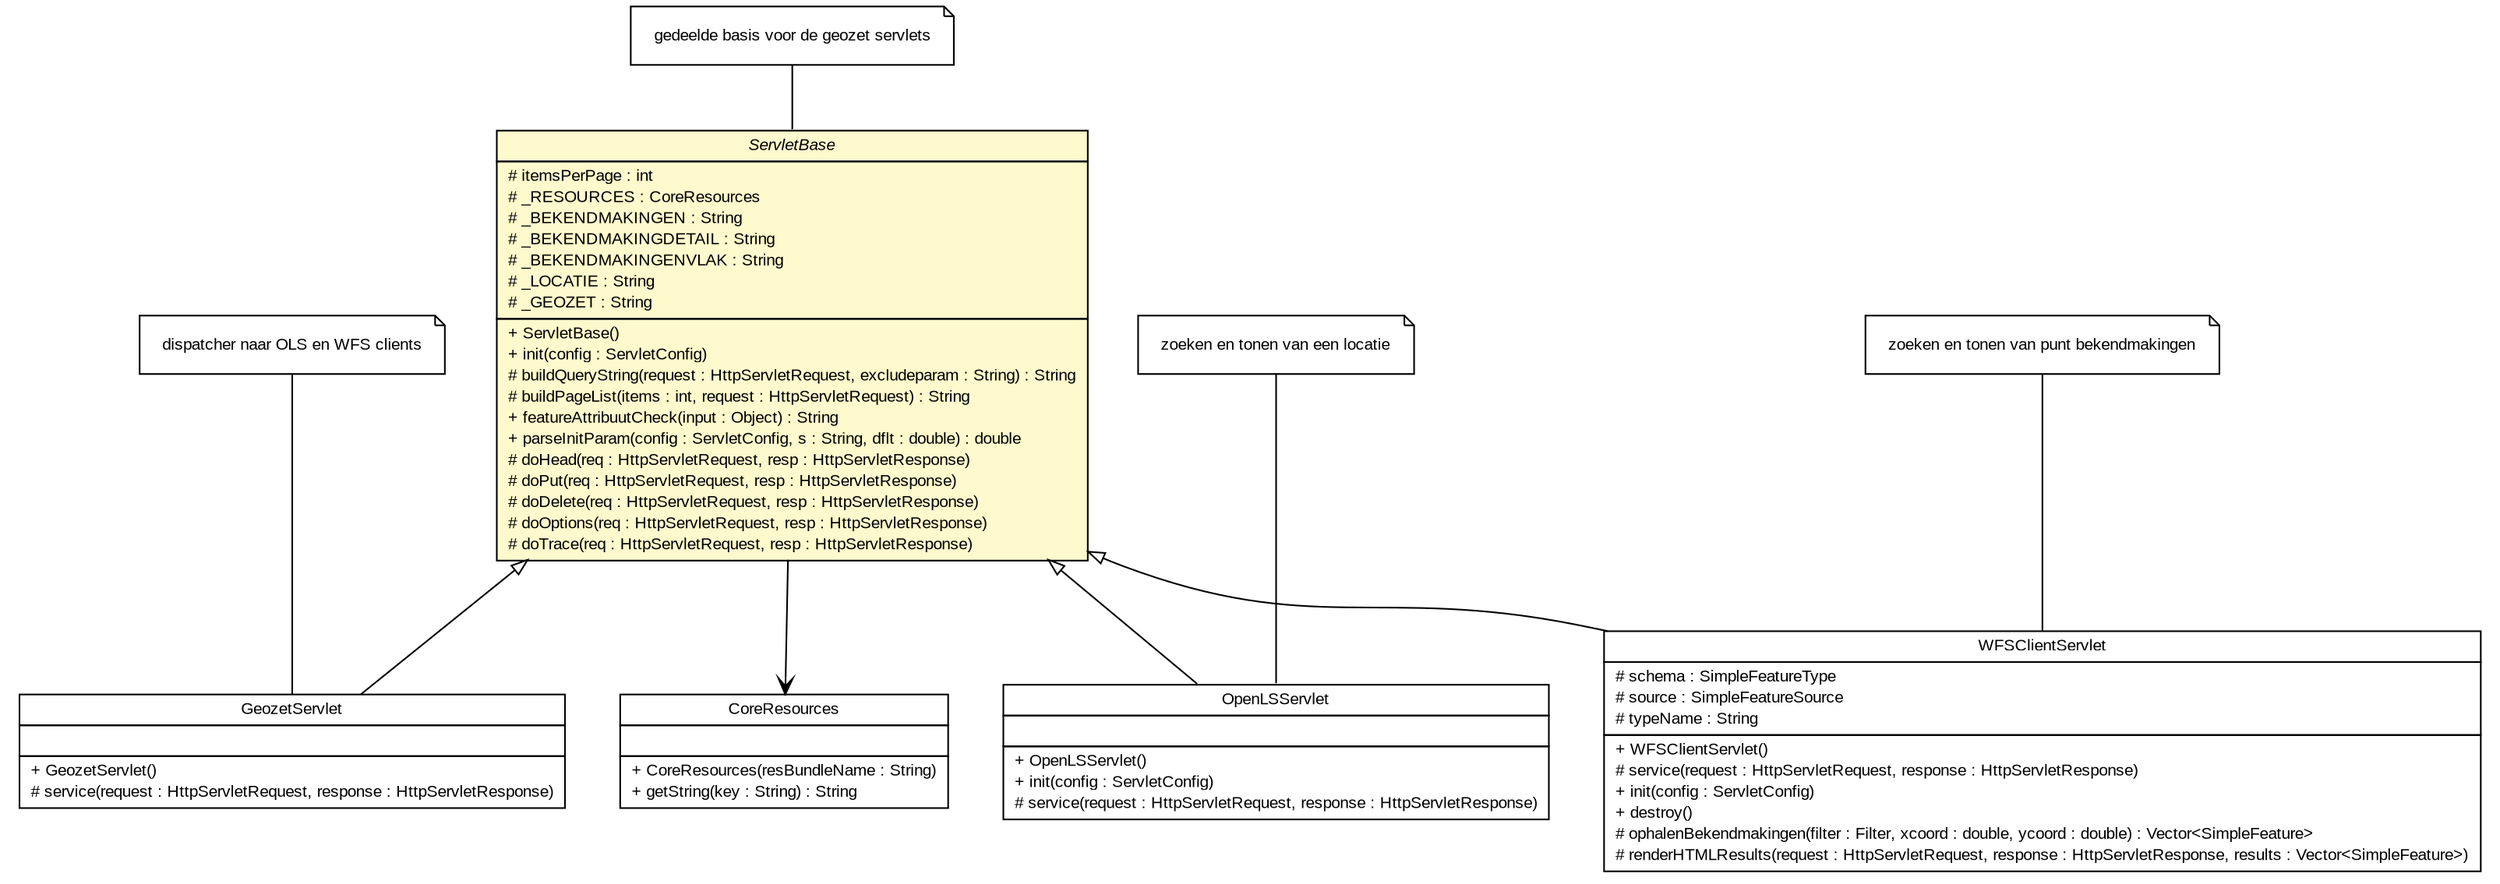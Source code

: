 #!/usr/local/bin/dot
#
# Class diagram 
# Generated by UMLGraph version 5.3 (http://www.umlgraph.org/)
#

digraph G {
	edge [fontname="arial",fontsize=10,labelfontname="arial",labelfontsize=10];
	node [fontname="arial",fontsize=10,shape=plaintext];
	nodesep=0.25;
	ranksep=0.5;
	// nl.geozet.common.ServletBase
	c127 [label=<<table title="nl.geozet.common.ServletBase" border="0" cellborder="1" cellspacing="0" cellpadding="2" port="p" bgcolor="lemonChiffon" href="./ServletBase.html">
		<tr><td><table border="0" cellspacing="0" cellpadding="1">
<tr><td align="center" balign="center"><font face="arial italic"> ServletBase </font></td></tr>
		</table></td></tr>
		<tr><td><table border="0" cellspacing="0" cellpadding="1">
<tr><td align="left" balign="left"> # itemsPerPage : int </td></tr>
<tr><td align="left" balign="left"> # _RESOURCES : CoreResources </td></tr>
<tr><td align="left" balign="left"> # _BEKENDMAKINGEN : String </td></tr>
<tr><td align="left" balign="left"> # _BEKENDMAKINGDETAIL : String </td></tr>
<tr><td align="left" balign="left"> # _BEKENDMAKINGENVLAK : String </td></tr>
<tr><td align="left" balign="left"> # _LOCATIE : String </td></tr>
<tr><td align="left" balign="left"> # _GEOZET : String </td></tr>
		</table></td></tr>
		<tr><td><table border="0" cellspacing="0" cellpadding="1">
<tr><td align="left" balign="left"> + ServletBase() </td></tr>
<tr><td align="left" balign="left"> + init(config : ServletConfig) </td></tr>
<tr><td align="left" balign="left"> # buildQueryString(request : HttpServletRequest, excludeparam : String) : String </td></tr>
<tr><td align="left" balign="left"> # buildPageList(items : int, request : HttpServletRequest) : String </td></tr>
<tr><td align="left" balign="left"> + featureAttribuutCheck(input : Object) : String </td></tr>
<tr><td align="left" balign="left"> + parseInitParam(config : ServletConfig, s : String, dflt : double) : double </td></tr>
<tr><td align="left" balign="left"> # doHead(req : HttpServletRequest, resp : HttpServletResponse) </td></tr>
<tr><td align="left" balign="left"> # doPut(req : HttpServletRequest, resp : HttpServletResponse) </td></tr>
<tr><td align="left" balign="left"> # doDelete(req : HttpServletRequest, resp : HttpServletResponse) </td></tr>
<tr><td align="left" balign="left"> # doOptions(req : HttpServletRequest, resp : HttpServletResponse) </td></tr>
<tr><td align="left" balign="left"> # doTrace(req : HttpServletRequest, resp : HttpServletResponse) </td></tr>
		</table></td></tr>
		</table>>, fontname="arial", fontcolor="black", fontsize=10.0];
	// Note annotation
	n0cc127 [label=<<table title="nl.geozet.common.ServletBase" border="0" cellborder="0" cellspacing="0" cellpadding="2" port="p" href="./ServletBase.html">
		<tr><td><table border="0" cellspacing="0" cellpadding="1">
<tr><td align="left" balign="left"> gedeelde basis voor de geozet servlets </td></tr>
		</table></td></tr>
		</table>>, fontname="arial", fontcolor="black", fontsize=10.0, shape=note];
	n0cc127 -> c127:p[arrowhead=none];
	// nl.geozet.common.CoreResources
	c132 [label=<<table title="nl.geozet.common.CoreResources" border="0" cellborder="1" cellspacing="0" cellpadding="2" port="p" href="./CoreResources.html">
		<tr><td><table border="0" cellspacing="0" cellpadding="1">
<tr><td align="center" balign="center"> CoreResources </td></tr>
		</table></td></tr>
		<tr><td><table border="0" cellspacing="0" cellpadding="1">
<tr><td align="left" balign="left">  </td></tr>
		</table></td></tr>
		<tr><td><table border="0" cellspacing="0" cellpadding="1">
<tr><td align="left" balign="left"> + CoreResources(resBundleName : String) </td></tr>
<tr><td align="left" balign="left"> + getString(key : String) : String </td></tr>
		</table></td></tr>
		</table>>, fontname="arial", fontcolor="black", fontsize=10.0];
	// nl.geozet.GeozetServlet
	c134 [label=<<table title="nl.geozet.GeozetServlet" border="0" cellborder="1" cellspacing="0" cellpadding="2" port="p" href="../GeozetServlet.html">
		<tr><td><table border="0" cellspacing="0" cellpadding="1">
<tr><td align="center" balign="center"> GeozetServlet </td></tr>
		</table></td></tr>
		<tr><td><table border="0" cellspacing="0" cellpadding="1">
<tr><td align="left" balign="left">  </td></tr>
		</table></td></tr>
		<tr><td><table border="0" cellspacing="0" cellpadding="1">
<tr><td align="left" balign="left"> + GeozetServlet() </td></tr>
<tr><td align="left" balign="left"> # service(request : HttpServletRequest, response : HttpServletResponse) </td></tr>
		</table></td></tr>
		</table>>, fontname="arial", fontcolor="black", fontsize=10.0];
	// Note annotation
	n0cc134 [label=<<table title="nl.geozet.GeozetServlet" border="0" cellborder="0" cellspacing="0" cellpadding="2" port="p" href="../GeozetServlet.html">
		<tr><td><table border="0" cellspacing="0" cellpadding="1">
<tr><td align="left" balign="left"> dispatcher naar OLS en WFS clients </td></tr>
		</table></td></tr>
		</table>>, fontname="arial", fontcolor="black", fontsize=10.0, shape=note];
	n0cc134 -> c134:p[arrowhead=none];
	// nl.geozet.openls.servlet.OpenLSServlet
	c138 [label=<<table title="nl.geozet.openls.servlet.OpenLSServlet" border="0" cellborder="1" cellspacing="0" cellpadding="2" port="p" href="../openls/servlet/OpenLSServlet.html">
		<tr><td><table border="0" cellspacing="0" cellpadding="1">
<tr><td align="center" balign="center"> OpenLSServlet </td></tr>
		</table></td></tr>
		<tr><td><table border="0" cellspacing="0" cellpadding="1">
<tr><td align="left" balign="left">  </td></tr>
		</table></td></tr>
		<tr><td><table border="0" cellspacing="0" cellpadding="1">
<tr><td align="left" balign="left"> + OpenLSServlet() </td></tr>
<tr><td align="left" balign="left"> + init(config : ServletConfig) </td></tr>
<tr><td align="left" balign="left"> # service(request : HttpServletRequest, response : HttpServletResponse) </td></tr>
		</table></td></tr>
		</table>>, fontname="arial", fontcolor="black", fontsize=10.0];
	// Note annotation
	n0cc138 [label=<<table title="nl.geozet.openls.servlet.OpenLSServlet" border="0" cellborder="0" cellspacing="0" cellpadding="2" port="p" href="../openls/servlet/OpenLSServlet.html">
		<tr><td><table border="0" cellspacing="0" cellpadding="1">
<tr><td align="left" balign="left"> zoeken en tonen van een locatie </td></tr>
		</table></td></tr>
		</table>>, fontname="arial", fontcolor="black", fontsize=10.0, shape=note];
	n0cc138 -> c138:p[arrowhead=none];
	// nl.geozet.wfs.WFSClientServlet
	c140 [label=<<table title="nl.geozet.wfs.WFSClientServlet" border="0" cellborder="1" cellspacing="0" cellpadding="2" port="p" href="../wfs/WFSClientServlet.html">
		<tr><td><table border="0" cellspacing="0" cellpadding="1">
<tr><td align="center" balign="center"> WFSClientServlet </td></tr>
		</table></td></tr>
		<tr><td><table border="0" cellspacing="0" cellpadding="1">
<tr><td align="left" balign="left"> # schema : SimpleFeatureType </td></tr>
<tr><td align="left" balign="left"> # source : SimpleFeatureSource </td></tr>
<tr><td align="left" balign="left"> # typeName : String </td></tr>
		</table></td></tr>
		<tr><td><table border="0" cellspacing="0" cellpadding="1">
<tr><td align="left" balign="left"> + WFSClientServlet() </td></tr>
<tr><td align="left" balign="left"> # service(request : HttpServletRequest, response : HttpServletResponse) </td></tr>
<tr><td align="left" balign="left"> + init(config : ServletConfig) </td></tr>
<tr><td align="left" balign="left"> + destroy() </td></tr>
<tr><td align="left" balign="left"> # ophalenBekendmakingen(filter : Filter, xcoord : double, ycoord : double) : Vector&lt;SimpleFeature&gt; </td></tr>
<tr><td align="left" balign="left"> # renderHTMLResults(request : HttpServletRequest, response : HttpServletResponse, results : Vector&lt;SimpleFeature&gt;) </td></tr>
		</table></td></tr>
		</table>>, fontname="arial", fontcolor="black", fontsize=10.0];
	// Note annotation
	n0cc140 [label=<<table title="nl.geozet.wfs.WFSClientServlet" border="0" cellborder="0" cellspacing="0" cellpadding="2" port="p" href="../wfs/WFSClientServlet.html">
		<tr><td><table border="0" cellspacing="0" cellpadding="1">
<tr><td align="left" balign="left"> zoeken en tonen van punt bekendmakingen </td></tr>
		</table></td></tr>
		</table>>, fontname="arial", fontcolor="black", fontsize=10.0, shape=note];
	n0cc140 -> c140:p[arrowhead=none];
	//nl.geozet.GeozetServlet extends nl.geozet.common.ServletBase
	c127:p -> c134:p [dir=back,arrowtail=empty];
	//nl.geozet.openls.servlet.OpenLSServlet extends nl.geozet.common.ServletBase
	c127:p -> c138:p [dir=back,arrowtail=empty];
	//nl.geozet.wfs.WFSClientServlet extends nl.geozet.common.ServletBase
	c127:p -> c140:p [dir=back,arrowtail=empty];
	// nl.geozet.common.ServletBase NAVASSOC nl.geozet.common.CoreResources
	c127:p -> c132:p [taillabel="", label="", headlabel="", fontname="arial", fontcolor="black", fontsize=10.0, color="black", arrowhead=open];
}

